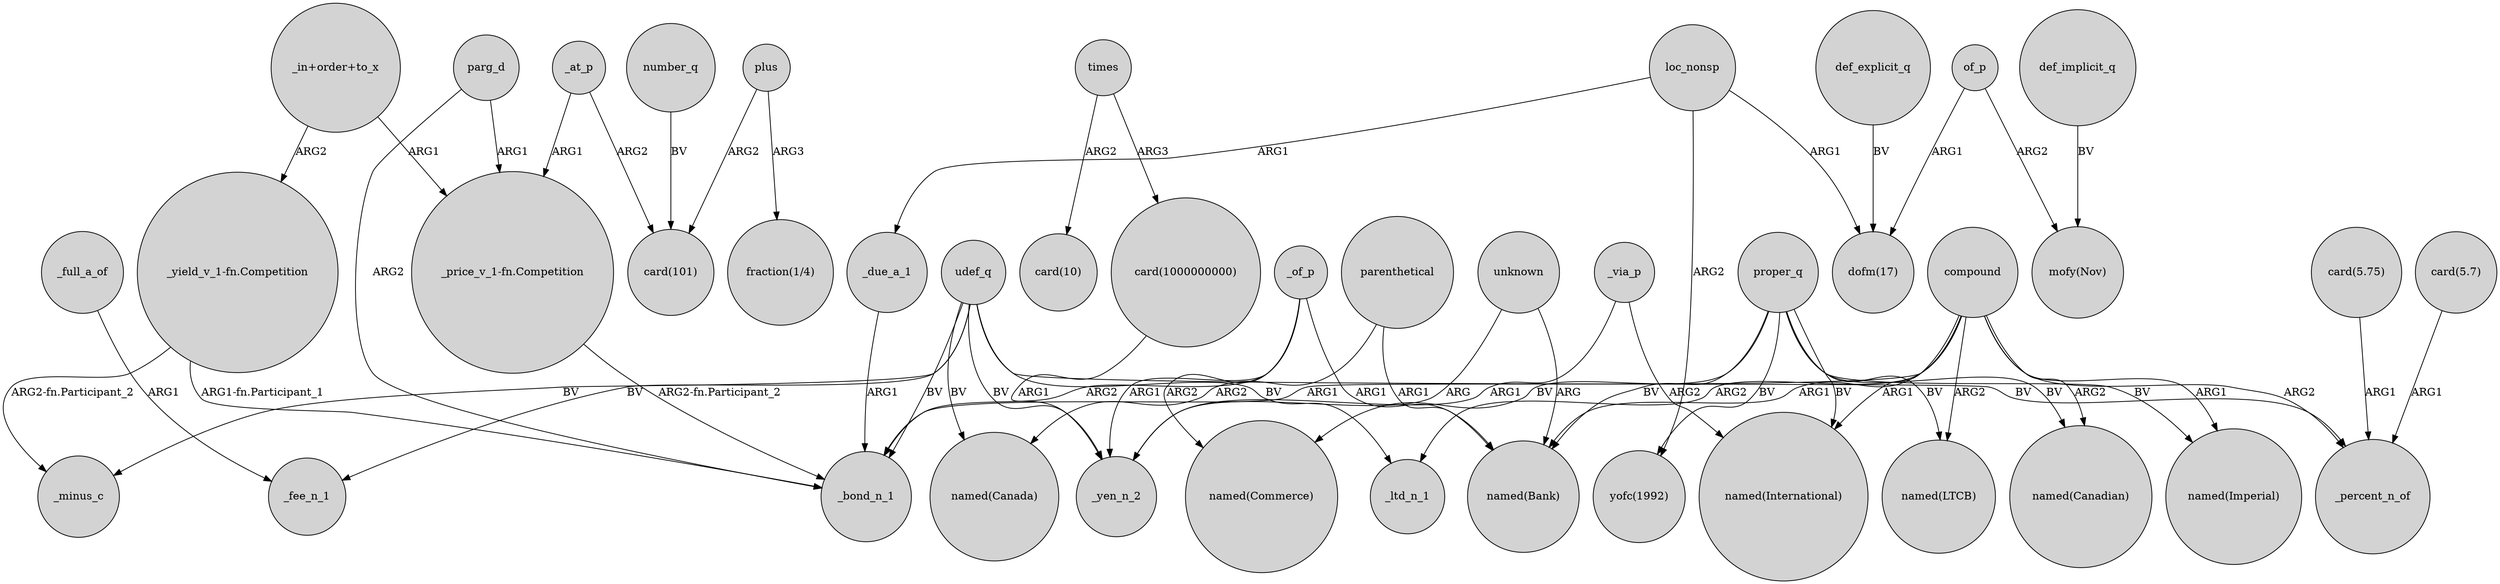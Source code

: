 digraph {
	node [shape=circle style=filled]
	parenthetical -> "named(Canada)" [label=ARG2]
	loc_nonsp -> "yofc(1992)" [label=ARG2]
	proper_q -> "named(Canadian)" [label=BV]
	udef_q -> _fee_n_1 [label=BV]
	parg_d -> _bond_n_1 [label=ARG2]
	udef_q -> _bond_n_1 [label=BV]
	_via_p -> _yen_n_2 [label=ARG1]
	times -> "card(10)" [label=ARG2]
	of_p -> "mofy(Nov)" [label=ARG2]
	def_explicit_q -> "dofm(17)" [label=BV]
	_at_p -> "_price_v_1-fn.Competition" [label=ARG1]
	compound -> _bond_n_1 [label=ARG1]
	parenthetical -> "named(Bank)" [label=ARG1]
	compound -> "named(International)" [label=ARG1]
	compound -> "named(Imperial)" [label=ARG1]
	"_price_v_1-fn.Competition" -> _bond_n_1 [label="ARG2-fn.Participant_2"]
	loc_nonsp -> "dofm(17)" [label=ARG1]
	_at_p -> "card(101)" [label=ARG2]
	_of_p -> _bond_n_1 [label=ARG2]
	compound -> "named(Bank)" [label=ARG1]
	plus -> "card(101)" [label=ARG2]
	"card(5.75)" -> _percent_n_of [label=ARG1]
	times -> "card(1000000000)" [label=ARG3]
	_of_p -> "named(Bank)" [label=ARG1]
	proper_q -> "named(Commerce)" [label=BV]
	"_in+order+to_x" -> "_price_v_1-fn.Competition" [label=ARG1]
	udef_q -> "named(Canada)" [label=BV]
	unknown -> "named(Bank)" [label=ARG]
	_due_a_1 -> _bond_n_1 [label=ARG1]
	_of_p -> _yen_n_2 [label=ARG1]
	"_in+order+to_x" -> "_yield_v_1-fn.Competition" [label=ARG2]
	"_yield_v_1-fn.Competition" -> _bond_n_1 [label="ARG1-fn.Participant_1"]
	udef_q -> _percent_n_of [label=BV]
	proper_q -> "named(International)" [label=BV]
	_via_p -> "named(International)" [label=ARG2]
	proper_q -> "named(Imperial)" [label=BV]
	compound -> _percent_n_of [label=ARG2]
	"card(5.7)" -> _percent_n_of [label=ARG1]
	of_p -> "dofm(17)" [label=ARG1]
	proper_q -> "yofc(1992)" [label=BV]
	unknown -> _yen_n_2 [label=ARG]
	udef_q -> _minus_c [label=BV]
	_full_a_of -> _fee_n_1 [label=ARG1]
	compound -> _ltd_n_1 [label=ARG2]
	loc_nonsp -> _due_a_1 [label=ARG1]
	proper_q -> "named(LTCB)" [label=BV]
	"card(1000000000)" -> _yen_n_2 [label=ARG1]
	_of_p -> "named(Commerce)" [label=ARG2]
	plus -> "fraction(1/4)" [label=ARG3]
	def_implicit_q -> "mofy(Nov)" [label=BV]
	udef_q -> _ltd_n_1 [label=BV]
	parg_d -> "_price_v_1-fn.Competition" [label=ARG1]
	number_q -> "card(101)" [label=BV]
	compound -> "named(LTCB)" [label=ARG2]
	compound -> "named(Canadian)" [label=ARG2]
	"_yield_v_1-fn.Competition" -> _minus_c [label="ARG2-fn.Participant_2"]
	proper_q -> "named(Bank)" [label=BV]
	udef_q -> _yen_n_2 [label=BV]
}

